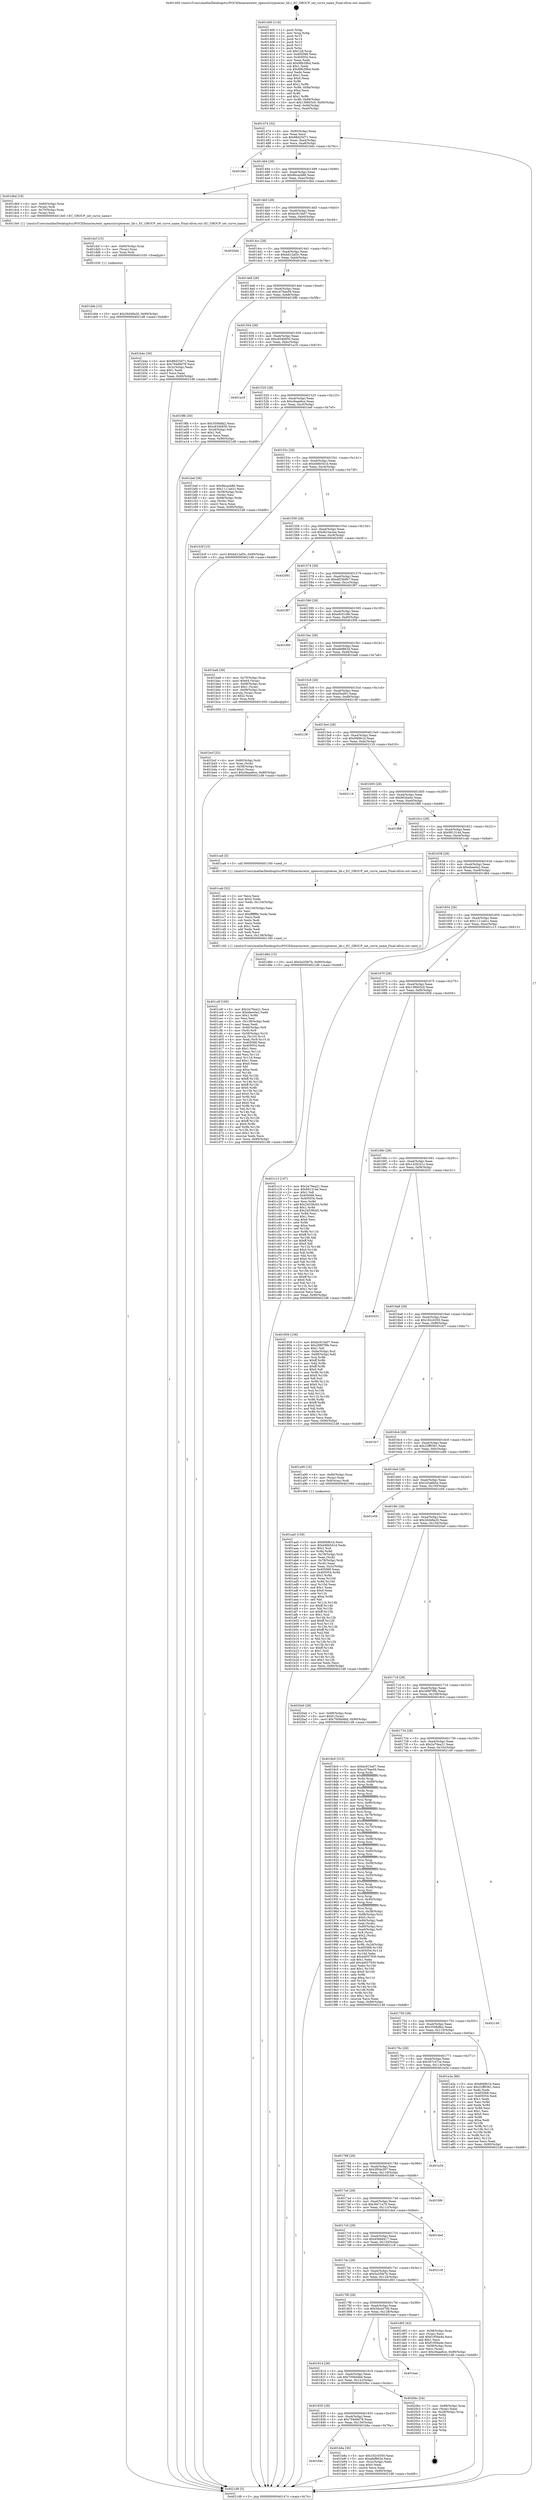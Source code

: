 digraph "0x401400" {
  label = "0x401400 (/mnt/c/Users/mathe/Desktop/tcc/POCII/binaries/extr_opensslcryptoecec_lib.c_EC_GROUP_set_curve_name_Final-ollvm.out::main(0))"
  labelloc = "t"
  node[shape=record]

  Entry [label="",width=0.3,height=0.3,shape=circle,fillcolor=black,style=filled]
  "0x401474" [label="{
     0x401474 [32]\l
     | [instrs]\l
     &nbsp;&nbsp;0x401474 \<+6\>: mov -0x90(%rbp),%eax\l
     &nbsp;&nbsp;0x40147a \<+2\>: mov %eax,%ecx\l
     &nbsp;&nbsp;0x40147c \<+6\>: sub $0x88d25d71,%ecx\l
     &nbsp;&nbsp;0x401482 \<+6\>: mov %eax,-0xa4(%rbp)\l
     &nbsp;&nbsp;0x401488 \<+6\>: mov %ecx,-0xa8(%rbp)\l
     &nbsp;&nbsp;0x40148e \<+6\>: je 0000000000401b6c \<main+0x76c\>\l
  }"]
  "0x401b6c" [label="{
     0x401b6c\l
  }", style=dashed]
  "0x401494" [label="{
     0x401494 [28]\l
     | [instrs]\l
     &nbsp;&nbsp;0x401494 \<+5\>: jmp 0000000000401499 \<main+0x99\>\l
     &nbsp;&nbsp;0x401499 \<+6\>: mov -0xa4(%rbp),%eax\l
     &nbsp;&nbsp;0x40149f \<+5\>: sub $0x9bcacb86,%eax\l
     &nbsp;&nbsp;0x4014a4 \<+6\>: mov %eax,-0xac(%rbp)\l
     &nbsp;&nbsp;0x4014aa \<+6\>: je 0000000000401dbd \<main+0x9bd\>\l
  }"]
  Exit [label="",width=0.3,height=0.3,shape=circle,fillcolor=black,style=filled,peripheries=2]
  "0x401dbd" [label="{
     0x401dbd [18]\l
     | [instrs]\l
     &nbsp;&nbsp;0x401dbd \<+4\>: mov -0x60(%rbp),%rax\l
     &nbsp;&nbsp;0x401dc1 \<+3\>: mov (%rax),%rdi\l
     &nbsp;&nbsp;0x401dc4 \<+4\>: mov -0x70(%rbp),%rax\l
     &nbsp;&nbsp;0x401dc8 \<+2\>: mov (%rax),%esi\l
     &nbsp;&nbsp;0x401dca \<+5\>: call 00000000004013e0 \<EC_GROUP_set_curve_name\>\l
     | [calls]\l
     &nbsp;&nbsp;0x4013e0 \{1\} (/mnt/c/Users/mathe/Desktop/tcc/POCII/binaries/extr_opensslcryptoecec_lib.c_EC_GROUP_set_curve_name_Final-ollvm.out::EC_GROUP_set_curve_name)\l
  }"]
  "0x4014b0" [label="{
     0x4014b0 [28]\l
     | [instrs]\l
     &nbsp;&nbsp;0x4014b0 \<+5\>: jmp 00000000004014b5 \<main+0xb5\>\l
     &nbsp;&nbsp;0x4014b5 \<+6\>: mov -0xa4(%rbp),%eax\l
     &nbsp;&nbsp;0x4014bb \<+5\>: sub $0xbc915a07,%eax\l
     &nbsp;&nbsp;0x4014c0 \<+6\>: mov %eax,-0xb0(%rbp)\l
     &nbsp;&nbsp;0x4014c6 \<+6\>: je 00000000004020d4 \<main+0xcd4\>\l
  }"]
  "0x401dde" [label="{
     0x401dde [15]\l
     | [instrs]\l
     &nbsp;&nbsp;0x401dde \<+10\>: movl $0x26d48a20,-0x90(%rbp)\l
     &nbsp;&nbsp;0x401de8 \<+5\>: jmp 00000000004021d8 \<main+0xdd8\>\l
  }"]
  "0x4020d4" [label="{
     0x4020d4\l
  }", style=dashed]
  "0x4014cc" [label="{
     0x4014cc [28]\l
     | [instrs]\l
     &nbsp;&nbsp;0x4014cc \<+5\>: jmp 00000000004014d1 \<main+0xd1\>\l
     &nbsp;&nbsp;0x4014d1 \<+6\>: mov -0xa4(%rbp),%eax\l
     &nbsp;&nbsp;0x4014d7 \<+5\>: sub $0xbd12af3c,%eax\l
     &nbsp;&nbsp;0x4014dc \<+6\>: mov %eax,-0xb4(%rbp)\l
     &nbsp;&nbsp;0x4014e2 \<+6\>: je 0000000000401b4e \<main+0x74e\>\l
  }"]
  "0x401dcf" [label="{
     0x401dcf [15]\l
     | [instrs]\l
     &nbsp;&nbsp;0x401dcf \<+4\>: mov -0x60(%rbp),%rax\l
     &nbsp;&nbsp;0x401dd3 \<+3\>: mov (%rax),%rax\l
     &nbsp;&nbsp;0x401dd6 \<+3\>: mov %rax,%rdi\l
     &nbsp;&nbsp;0x401dd9 \<+5\>: call 0000000000401030 \<free@plt\>\l
     | [calls]\l
     &nbsp;&nbsp;0x401030 \{1\} (unknown)\l
  }"]
  "0x401b4e" [label="{
     0x401b4e [30]\l
     | [instrs]\l
     &nbsp;&nbsp;0x401b4e \<+5\>: mov $0x88d25d71,%eax\l
     &nbsp;&nbsp;0x401b53 \<+5\>: mov $0x794d9d78,%ecx\l
     &nbsp;&nbsp;0x401b58 \<+3\>: mov -0x2c(%rbp),%edx\l
     &nbsp;&nbsp;0x401b5b \<+3\>: cmp $0x1,%edx\l
     &nbsp;&nbsp;0x401b5e \<+3\>: cmovl %ecx,%eax\l
     &nbsp;&nbsp;0x401b61 \<+6\>: mov %eax,-0x90(%rbp)\l
     &nbsp;&nbsp;0x401b67 \<+5\>: jmp 00000000004021d8 \<main+0xdd8\>\l
  }"]
  "0x4014e8" [label="{
     0x4014e8 [28]\l
     | [instrs]\l
     &nbsp;&nbsp;0x4014e8 \<+5\>: jmp 00000000004014ed \<main+0xed\>\l
     &nbsp;&nbsp;0x4014ed \<+6\>: mov -0xa4(%rbp),%eax\l
     &nbsp;&nbsp;0x4014f3 \<+5\>: sub $0xc479ae56,%eax\l
     &nbsp;&nbsp;0x4014f8 \<+6\>: mov %eax,-0xb8(%rbp)\l
     &nbsp;&nbsp;0x4014fe \<+6\>: je 00000000004019fb \<main+0x5fb\>\l
  }"]
  "0x401cdf" [label="{
     0x401cdf [165]\l
     | [instrs]\l
     &nbsp;&nbsp;0x401cdf \<+5\>: mov $0x2a70ea21,%ecx\l
     &nbsp;&nbsp;0x401ce4 \<+5\>: mov $0xebee0a2,%edx\l
     &nbsp;&nbsp;0x401ce9 \<+3\>: mov $0x1,%r8b\l
     &nbsp;&nbsp;0x401cec \<+2\>: xor %esi,%esi\l
     &nbsp;&nbsp;0x401cee \<+6\>: mov -0x138(%rbp),%edi\l
     &nbsp;&nbsp;0x401cf4 \<+3\>: imul %eax,%edi\l
     &nbsp;&nbsp;0x401cf7 \<+4\>: mov -0x60(%rbp),%r9\l
     &nbsp;&nbsp;0x401cfb \<+3\>: mov (%r9),%r9\l
     &nbsp;&nbsp;0x401cfe \<+4\>: mov -0x58(%rbp),%r10\l
     &nbsp;&nbsp;0x401d02 \<+3\>: movslq (%r10),%r10\l
     &nbsp;&nbsp;0x401d05 \<+4\>: mov %edi,(%r9,%r10,4)\l
     &nbsp;&nbsp;0x401d09 \<+7\>: mov 0x405068,%eax\l
     &nbsp;&nbsp;0x401d10 \<+7\>: mov 0x405054,%edi\l
     &nbsp;&nbsp;0x401d17 \<+3\>: sub $0x1,%esi\l
     &nbsp;&nbsp;0x401d1a \<+3\>: mov %eax,%r11d\l
     &nbsp;&nbsp;0x401d1d \<+3\>: add %esi,%r11d\l
     &nbsp;&nbsp;0x401d20 \<+4\>: imul %r11d,%eax\l
     &nbsp;&nbsp;0x401d24 \<+3\>: and $0x1,%eax\l
     &nbsp;&nbsp;0x401d27 \<+3\>: cmp $0x0,%eax\l
     &nbsp;&nbsp;0x401d2a \<+3\>: sete %bl\l
     &nbsp;&nbsp;0x401d2d \<+3\>: cmp $0xa,%edi\l
     &nbsp;&nbsp;0x401d30 \<+4\>: setl %r14b\l
     &nbsp;&nbsp;0x401d34 \<+3\>: mov %bl,%r15b\l
     &nbsp;&nbsp;0x401d37 \<+4\>: xor $0xff,%r15b\l
     &nbsp;&nbsp;0x401d3b \<+3\>: mov %r14b,%r12b\l
     &nbsp;&nbsp;0x401d3e \<+4\>: xor $0xff,%r12b\l
     &nbsp;&nbsp;0x401d42 \<+4\>: xor $0x0,%r8b\l
     &nbsp;&nbsp;0x401d46 \<+3\>: mov %r15b,%r13b\l
     &nbsp;&nbsp;0x401d49 \<+4\>: and $0x0,%r13b\l
     &nbsp;&nbsp;0x401d4d \<+3\>: and %r8b,%bl\l
     &nbsp;&nbsp;0x401d50 \<+3\>: mov %r12b,%al\l
     &nbsp;&nbsp;0x401d53 \<+2\>: and $0x0,%al\l
     &nbsp;&nbsp;0x401d55 \<+3\>: and %r8b,%r14b\l
     &nbsp;&nbsp;0x401d58 \<+3\>: or %bl,%r13b\l
     &nbsp;&nbsp;0x401d5b \<+3\>: or %r14b,%al\l
     &nbsp;&nbsp;0x401d5e \<+3\>: xor %al,%r13b\l
     &nbsp;&nbsp;0x401d61 \<+3\>: or %r12b,%r15b\l
     &nbsp;&nbsp;0x401d64 \<+4\>: xor $0xff,%r15b\l
     &nbsp;&nbsp;0x401d68 \<+4\>: or $0x0,%r8b\l
     &nbsp;&nbsp;0x401d6c \<+3\>: and %r8b,%r15b\l
     &nbsp;&nbsp;0x401d6f \<+3\>: or %r15b,%r13b\l
     &nbsp;&nbsp;0x401d72 \<+4\>: test $0x1,%r13b\l
     &nbsp;&nbsp;0x401d76 \<+3\>: cmovne %edx,%ecx\l
     &nbsp;&nbsp;0x401d79 \<+6\>: mov %ecx,-0x90(%rbp)\l
     &nbsp;&nbsp;0x401d7f \<+5\>: jmp 00000000004021d8 \<main+0xdd8\>\l
  }"]
  "0x4019fb" [label="{
     0x4019fb [30]\l
     | [instrs]\l
     &nbsp;&nbsp;0x4019fb \<+5\>: mov $0x3508dfa2,%eax\l
     &nbsp;&nbsp;0x401a00 \<+5\>: mov $0xc834b650,%ecx\l
     &nbsp;&nbsp;0x401a05 \<+3\>: mov -0x2d(%rbp),%dl\l
     &nbsp;&nbsp;0x401a08 \<+3\>: test $0x1,%dl\l
     &nbsp;&nbsp;0x401a0b \<+3\>: cmovne %ecx,%eax\l
     &nbsp;&nbsp;0x401a0e \<+6\>: mov %eax,-0x90(%rbp)\l
     &nbsp;&nbsp;0x401a14 \<+5\>: jmp 00000000004021d8 \<main+0xdd8\>\l
  }"]
  "0x401504" [label="{
     0x401504 [28]\l
     | [instrs]\l
     &nbsp;&nbsp;0x401504 \<+5\>: jmp 0000000000401509 \<main+0x109\>\l
     &nbsp;&nbsp;0x401509 \<+6\>: mov -0xa4(%rbp),%eax\l
     &nbsp;&nbsp;0x40150f \<+5\>: sub $0xc834b650,%eax\l
     &nbsp;&nbsp;0x401514 \<+6\>: mov %eax,-0xbc(%rbp)\l
     &nbsp;&nbsp;0x40151a \<+6\>: je 0000000000401a19 \<main+0x619\>\l
  }"]
  "0x401cab" [label="{
     0x401cab [52]\l
     | [instrs]\l
     &nbsp;&nbsp;0x401cab \<+2\>: xor %ecx,%ecx\l
     &nbsp;&nbsp;0x401cad \<+5\>: mov $0x2,%edx\l
     &nbsp;&nbsp;0x401cb2 \<+6\>: mov %edx,-0x134(%rbp)\l
     &nbsp;&nbsp;0x401cb8 \<+1\>: cltd\l
     &nbsp;&nbsp;0x401cb9 \<+6\>: mov -0x134(%rbp),%esi\l
     &nbsp;&nbsp;0x401cbf \<+2\>: idiv %esi\l
     &nbsp;&nbsp;0x401cc1 \<+6\>: imul $0xfffffffe,%edx,%edx\l
     &nbsp;&nbsp;0x401cc7 \<+2\>: mov %ecx,%edi\l
     &nbsp;&nbsp;0x401cc9 \<+2\>: sub %edx,%edi\l
     &nbsp;&nbsp;0x401ccb \<+2\>: mov %ecx,%edx\l
     &nbsp;&nbsp;0x401ccd \<+3\>: sub $0x1,%edx\l
     &nbsp;&nbsp;0x401cd0 \<+2\>: add %edx,%edi\l
     &nbsp;&nbsp;0x401cd2 \<+2\>: sub %edi,%ecx\l
     &nbsp;&nbsp;0x401cd4 \<+6\>: mov %ecx,-0x138(%rbp)\l
     &nbsp;&nbsp;0x401cda \<+5\>: call 0000000000401160 \<next_i\>\l
     | [calls]\l
     &nbsp;&nbsp;0x401160 \{1\} (/mnt/c/Users/mathe/Desktop/tcc/POCII/binaries/extr_opensslcryptoecec_lib.c_EC_GROUP_set_curve_name_Final-ollvm.out::next_i)\l
  }"]
  "0x401a19" [label="{
     0x401a19\l
  }", style=dashed]
  "0x401520" [label="{
     0x401520 [28]\l
     | [instrs]\l
     &nbsp;&nbsp;0x401520 \<+5\>: jmp 0000000000401525 \<main+0x125\>\l
     &nbsp;&nbsp;0x401525 \<+6\>: mov -0xa4(%rbp),%eax\l
     &nbsp;&nbsp;0x40152b \<+5\>: sub $0xc9aae6ce,%eax\l
     &nbsp;&nbsp;0x401530 \<+6\>: mov %eax,-0xc0(%rbp)\l
     &nbsp;&nbsp;0x401536 \<+6\>: je 0000000000401bef \<main+0x7ef\>\l
  }"]
  "0x401bcf" [label="{
     0x401bcf [32]\l
     | [instrs]\l
     &nbsp;&nbsp;0x401bcf \<+4\>: mov -0x60(%rbp),%rdi\l
     &nbsp;&nbsp;0x401bd3 \<+3\>: mov %rax,(%rdi)\l
     &nbsp;&nbsp;0x401bd6 \<+4\>: mov -0x58(%rbp),%rax\l
     &nbsp;&nbsp;0x401bda \<+6\>: movl $0x0,(%rax)\l
     &nbsp;&nbsp;0x401be0 \<+10\>: movl $0xc9aae6ce,-0x90(%rbp)\l
     &nbsp;&nbsp;0x401bea \<+5\>: jmp 00000000004021d8 \<main+0xdd8\>\l
  }"]
  "0x401bef" [label="{
     0x401bef [36]\l
     | [instrs]\l
     &nbsp;&nbsp;0x401bef \<+5\>: mov $0x9bcacb86,%eax\l
     &nbsp;&nbsp;0x401bf4 \<+5\>: mov $0x1111ad1c,%ecx\l
     &nbsp;&nbsp;0x401bf9 \<+4\>: mov -0x58(%rbp),%rdx\l
     &nbsp;&nbsp;0x401bfd \<+2\>: mov (%rdx),%esi\l
     &nbsp;&nbsp;0x401bff \<+4\>: mov -0x68(%rbp),%rdx\l
     &nbsp;&nbsp;0x401c03 \<+2\>: cmp (%rdx),%esi\l
     &nbsp;&nbsp;0x401c05 \<+3\>: cmovl %ecx,%eax\l
     &nbsp;&nbsp;0x401c08 \<+6\>: mov %eax,-0x90(%rbp)\l
     &nbsp;&nbsp;0x401c0e \<+5\>: jmp 00000000004021d8 \<main+0xdd8\>\l
  }"]
  "0x40153c" [label="{
     0x40153c [28]\l
     | [instrs]\l
     &nbsp;&nbsp;0x40153c \<+5\>: jmp 0000000000401541 \<main+0x141\>\l
     &nbsp;&nbsp;0x401541 \<+6\>: mov -0xa4(%rbp),%eax\l
     &nbsp;&nbsp;0x401547 \<+5\>: sub $0xd46b541d,%eax\l
     &nbsp;&nbsp;0x40154c \<+6\>: mov %eax,-0xc4(%rbp)\l
     &nbsp;&nbsp;0x401552 \<+6\>: je 0000000000401b3f \<main+0x73f\>\l
  }"]
  "0x40184c" [label="{
     0x40184c\l
  }", style=dashed]
  "0x401b3f" [label="{
     0x401b3f [15]\l
     | [instrs]\l
     &nbsp;&nbsp;0x401b3f \<+10\>: movl $0xbd12af3c,-0x90(%rbp)\l
     &nbsp;&nbsp;0x401b49 \<+5\>: jmp 00000000004021d8 \<main+0xdd8\>\l
  }"]
  "0x401558" [label="{
     0x401558 [28]\l
     | [instrs]\l
     &nbsp;&nbsp;0x401558 \<+5\>: jmp 000000000040155d \<main+0x15d\>\l
     &nbsp;&nbsp;0x40155d \<+6\>: mov -0xa4(%rbp),%eax\l
     &nbsp;&nbsp;0x401563 \<+5\>: sub $0xdb1ba2ee,%eax\l
     &nbsp;&nbsp;0x401568 \<+6\>: mov %eax,-0xc8(%rbp)\l
     &nbsp;&nbsp;0x40156e \<+6\>: je 0000000000402091 \<main+0xc91\>\l
  }"]
  "0x401b8a" [label="{
     0x401b8a [30]\l
     | [instrs]\l
     &nbsp;&nbsp;0x401b8a \<+5\>: mov $0x162c0350,%eax\l
     &nbsp;&nbsp;0x401b8f \<+5\>: mov $0xefef863d,%ecx\l
     &nbsp;&nbsp;0x401b94 \<+3\>: mov -0x2c(%rbp),%edx\l
     &nbsp;&nbsp;0x401b97 \<+3\>: cmp $0x0,%edx\l
     &nbsp;&nbsp;0x401b9a \<+3\>: cmove %ecx,%eax\l
     &nbsp;&nbsp;0x401b9d \<+6\>: mov %eax,-0x90(%rbp)\l
     &nbsp;&nbsp;0x401ba3 \<+5\>: jmp 00000000004021d8 \<main+0xdd8\>\l
  }"]
  "0x402091" [label="{
     0x402091\l
  }", style=dashed]
  "0x401574" [label="{
     0x401574 [28]\l
     | [instrs]\l
     &nbsp;&nbsp;0x401574 \<+5\>: jmp 0000000000401579 \<main+0x179\>\l
     &nbsp;&nbsp;0x401579 \<+6\>: mov -0xa4(%rbp),%eax\l
     &nbsp;&nbsp;0x40157f \<+5\>: sub $0xdf23b9b7,%eax\l
     &nbsp;&nbsp;0x401584 \<+6\>: mov %eax,-0xcc(%rbp)\l
     &nbsp;&nbsp;0x40158a \<+6\>: je 0000000000401f97 \<main+0xb97\>\l
  }"]
  "0x401830" [label="{
     0x401830 [28]\l
     | [instrs]\l
     &nbsp;&nbsp;0x401830 \<+5\>: jmp 0000000000401835 \<main+0x435\>\l
     &nbsp;&nbsp;0x401835 \<+6\>: mov -0xa4(%rbp),%eax\l
     &nbsp;&nbsp;0x40183b \<+5\>: sub $0x794d9d78,%eax\l
     &nbsp;&nbsp;0x401840 \<+6\>: mov %eax,-0x130(%rbp)\l
     &nbsp;&nbsp;0x401846 \<+6\>: je 0000000000401b8a \<main+0x78a\>\l
  }"]
  "0x401f97" [label="{
     0x401f97\l
  }", style=dashed]
  "0x401590" [label="{
     0x401590 [28]\l
     | [instrs]\l
     &nbsp;&nbsp;0x401590 \<+5\>: jmp 0000000000401595 \<main+0x195\>\l
     &nbsp;&nbsp;0x401595 \<+6\>: mov -0xa4(%rbp),%eax\l
     &nbsp;&nbsp;0x40159b \<+5\>: sub $0xefc01c66,%eax\l
     &nbsp;&nbsp;0x4015a0 \<+6\>: mov %eax,-0xd0(%rbp)\l
     &nbsp;&nbsp;0x4015a6 \<+6\>: je 0000000000401f09 \<main+0xb09\>\l
  }"]
  "0x4020bc" [label="{
     0x4020bc [24]\l
     | [instrs]\l
     &nbsp;&nbsp;0x4020bc \<+7\>: mov -0x88(%rbp),%rax\l
     &nbsp;&nbsp;0x4020c3 \<+2\>: mov (%rax),%eax\l
     &nbsp;&nbsp;0x4020c5 \<+4\>: lea -0x28(%rbp),%rsp\l
     &nbsp;&nbsp;0x4020c9 \<+1\>: pop %rbx\l
     &nbsp;&nbsp;0x4020ca \<+2\>: pop %r12\l
     &nbsp;&nbsp;0x4020cc \<+2\>: pop %r13\l
     &nbsp;&nbsp;0x4020ce \<+2\>: pop %r14\l
     &nbsp;&nbsp;0x4020d0 \<+2\>: pop %r15\l
     &nbsp;&nbsp;0x4020d2 \<+1\>: pop %rbp\l
     &nbsp;&nbsp;0x4020d3 \<+1\>: ret\l
  }"]
  "0x401f09" [label="{
     0x401f09\l
  }", style=dashed]
  "0x4015ac" [label="{
     0x4015ac [28]\l
     | [instrs]\l
     &nbsp;&nbsp;0x4015ac \<+5\>: jmp 00000000004015b1 \<main+0x1b1\>\l
     &nbsp;&nbsp;0x4015b1 \<+6\>: mov -0xa4(%rbp),%eax\l
     &nbsp;&nbsp;0x4015b7 \<+5\>: sub $0xefef863d,%eax\l
     &nbsp;&nbsp;0x4015bc \<+6\>: mov %eax,-0xd4(%rbp)\l
     &nbsp;&nbsp;0x4015c2 \<+6\>: je 0000000000401ba8 \<main+0x7a8\>\l
  }"]
  "0x401814" [label="{
     0x401814 [28]\l
     | [instrs]\l
     &nbsp;&nbsp;0x401814 \<+5\>: jmp 0000000000401819 \<main+0x419\>\l
     &nbsp;&nbsp;0x401819 \<+6\>: mov -0xa4(%rbp),%eax\l
     &nbsp;&nbsp;0x40181f \<+5\>: sub $0x7006d46d,%eax\l
     &nbsp;&nbsp;0x401824 \<+6\>: mov %eax,-0x12c(%rbp)\l
     &nbsp;&nbsp;0x40182a \<+6\>: je 00000000004020bc \<main+0xcbc\>\l
  }"]
  "0x401ba8" [label="{
     0x401ba8 [39]\l
     | [instrs]\l
     &nbsp;&nbsp;0x401ba8 \<+4\>: mov -0x70(%rbp),%rax\l
     &nbsp;&nbsp;0x401bac \<+6\>: movl $0x64,(%rax)\l
     &nbsp;&nbsp;0x401bb2 \<+4\>: mov -0x68(%rbp),%rax\l
     &nbsp;&nbsp;0x401bb6 \<+6\>: movl $0x1,(%rax)\l
     &nbsp;&nbsp;0x401bbc \<+4\>: mov -0x68(%rbp),%rax\l
     &nbsp;&nbsp;0x401bc0 \<+3\>: movslq (%rax),%rax\l
     &nbsp;&nbsp;0x401bc3 \<+4\>: shl $0x2,%rax\l
     &nbsp;&nbsp;0x401bc7 \<+3\>: mov %rax,%rdi\l
     &nbsp;&nbsp;0x401bca \<+5\>: call 0000000000401050 \<malloc@plt\>\l
     | [calls]\l
     &nbsp;&nbsp;0x401050 \{1\} (unknown)\l
  }"]
  "0x4015c8" [label="{
     0x4015c8 [28]\l
     | [instrs]\l
     &nbsp;&nbsp;0x4015c8 \<+5\>: jmp 00000000004015cd \<main+0x1cd\>\l
     &nbsp;&nbsp;0x4015cd \<+6\>: mov -0xa4(%rbp),%eax\l
     &nbsp;&nbsp;0x4015d3 \<+5\>: sub $0x65ed91,%eax\l
     &nbsp;&nbsp;0x4015d8 \<+6\>: mov %eax,-0xd8(%rbp)\l
     &nbsp;&nbsp;0x4015de \<+6\>: je 000000000040219f \<main+0xd9f\>\l
  }"]
  "0x401eae" [label="{
     0x401eae\l
  }", style=dashed]
  "0x40219f" [label="{
     0x40219f\l
  }", style=dashed]
  "0x4015e4" [label="{
     0x4015e4 [28]\l
     | [instrs]\l
     &nbsp;&nbsp;0x4015e4 \<+5\>: jmp 00000000004015e9 \<main+0x1e9\>\l
     &nbsp;&nbsp;0x4015e9 \<+6\>: mov -0xa4(%rbp),%eax\l
     &nbsp;&nbsp;0x4015ef \<+5\>: sub $0x6f49b1b,%eax\l
     &nbsp;&nbsp;0x4015f4 \<+6\>: mov %eax,-0xdc(%rbp)\l
     &nbsp;&nbsp;0x4015fa \<+6\>: je 0000000000402119 \<main+0xd19\>\l
  }"]
  "0x4017f8" [label="{
     0x4017f8 [28]\l
     | [instrs]\l
     &nbsp;&nbsp;0x4017f8 \<+5\>: jmp 00000000004017fd \<main+0x3fd\>\l
     &nbsp;&nbsp;0x4017fd \<+6\>: mov -0xa4(%rbp),%eax\l
     &nbsp;&nbsp;0x401803 \<+5\>: sub $0x5dce470b,%eax\l
     &nbsp;&nbsp;0x401808 \<+6\>: mov %eax,-0x128(%rbp)\l
     &nbsp;&nbsp;0x40180e \<+6\>: je 0000000000401eae \<main+0xaae\>\l
  }"]
  "0x402119" [label="{
     0x402119\l
  }", style=dashed]
  "0x401600" [label="{
     0x401600 [28]\l
     | [instrs]\l
     &nbsp;&nbsp;0x401600 \<+5\>: jmp 0000000000401605 \<main+0x205\>\l
     &nbsp;&nbsp;0x401605 \<+6\>: mov -0xa4(%rbp),%eax\l
     &nbsp;&nbsp;0x40160b \<+5\>: sub $0x962ba5e,%eax\l
     &nbsp;&nbsp;0x401610 \<+6\>: mov %eax,-0xe0(%rbp)\l
     &nbsp;&nbsp;0x401616 \<+6\>: je 0000000000401f88 \<main+0xb88\>\l
  }"]
  "0x401d93" [label="{
     0x401d93 [42]\l
     | [instrs]\l
     &nbsp;&nbsp;0x401d93 \<+4\>: mov -0x58(%rbp),%rax\l
     &nbsp;&nbsp;0x401d97 \<+2\>: mov (%rax),%ecx\l
     &nbsp;&nbsp;0x401d99 \<+6\>: add $0xf1956a4e,%ecx\l
     &nbsp;&nbsp;0x401d9f \<+3\>: add $0x1,%ecx\l
     &nbsp;&nbsp;0x401da2 \<+6\>: sub $0xf1956a4e,%ecx\l
     &nbsp;&nbsp;0x401da8 \<+4\>: mov -0x58(%rbp),%rax\l
     &nbsp;&nbsp;0x401dac \<+2\>: mov %ecx,(%rax)\l
     &nbsp;&nbsp;0x401dae \<+10\>: movl $0xc9aae6ce,-0x90(%rbp)\l
     &nbsp;&nbsp;0x401db8 \<+5\>: jmp 00000000004021d8 \<main+0xdd8\>\l
  }"]
  "0x401f88" [label="{
     0x401f88\l
  }", style=dashed]
  "0x40161c" [label="{
     0x40161c [28]\l
     | [instrs]\l
     &nbsp;&nbsp;0x40161c \<+5\>: jmp 0000000000401621 \<main+0x221\>\l
     &nbsp;&nbsp;0x401621 \<+6\>: mov -0xa4(%rbp),%eax\l
     &nbsp;&nbsp;0x401627 \<+5\>: sub $0x991314d,%eax\l
     &nbsp;&nbsp;0x40162c \<+6\>: mov %eax,-0xe4(%rbp)\l
     &nbsp;&nbsp;0x401632 \<+6\>: je 0000000000401ca6 \<main+0x8a6\>\l
  }"]
  "0x4017dc" [label="{
     0x4017dc [28]\l
     | [instrs]\l
     &nbsp;&nbsp;0x4017dc \<+5\>: jmp 00000000004017e1 \<main+0x3e1\>\l
     &nbsp;&nbsp;0x4017e1 \<+6\>: mov -0xa4(%rbp),%eax\l
     &nbsp;&nbsp;0x4017e7 \<+5\>: sub $0x5a35fe7b,%eax\l
     &nbsp;&nbsp;0x4017ec \<+6\>: mov %eax,-0x124(%rbp)\l
     &nbsp;&nbsp;0x4017f2 \<+6\>: je 0000000000401d93 \<main+0x993\>\l
  }"]
  "0x401ca6" [label="{
     0x401ca6 [5]\l
     | [instrs]\l
     &nbsp;&nbsp;0x401ca6 \<+5\>: call 0000000000401160 \<next_i\>\l
     | [calls]\l
     &nbsp;&nbsp;0x401160 \{1\} (/mnt/c/Users/mathe/Desktop/tcc/POCII/binaries/extr_opensslcryptoecec_lib.c_EC_GROUP_set_curve_name_Final-ollvm.out::next_i)\l
  }"]
  "0x401638" [label="{
     0x401638 [28]\l
     | [instrs]\l
     &nbsp;&nbsp;0x401638 \<+5\>: jmp 000000000040163d \<main+0x23d\>\l
     &nbsp;&nbsp;0x40163d \<+6\>: mov -0xa4(%rbp),%eax\l
     &nbsp;&nbsp;0x401643 \<+5\>: sub $0xebee0a2,%eax\l
     &nbsp;&nbsp;0x401648 \<+6\>: mov %eax,-0xe8(%rbp)\l
     &nbsp;&nbsp;0x40164e \<+6\>: je 0000000000401d84 \<main+0x984\>\l
  }"]
  "0x4021c9" [label="{
     0x4021c9\l
  }", style=dashed]
  "0x401d84" [label="{
     0x401d84 [15]\l
     | [instrs]\l
     &nbsp;&nbsp;0x401d84 \<+10\>: movl $0x5a35fe7b,-0x90(%rbp)\l
     &nbsp;&nbsp;0x401d8e \<+5\>: jmp 00000000004021d8 \<main+0xdd8\>\l
  }"]
  "0x401654" [label="{
     0x401654 [28]\l
     | [instrs]\l
     &nbsp;&nbsp;0x401654 \<+5\>: jmp 0000000000401659 \<main+0x259\>\l
     &nbsp;&nbsp;0x401659 \<+6\>: mov -0xa4(%rbp),%eax\l
     &nbsp;&nbsp;0x40165f \<+5\>: sub $0x1111ad1c,%eax\l
     &nbsp;&nbsp;0x401664 \<+6\>: mov %eax,-0xec(%rbp)\l
     &nbsp;&nbsp;0x40166a \<+6\>: je 0000000000401c13 \<main+0x813\>\l
  }"]
  "0x4017c0" [label="{
     0x4017c0 [28]\l
     | [instrs]\l
     &nbsp;&nbsp;0x4017c0 \<+5\>: jmp 00000000004017c5 \<main+0x3c5\>\l
     &nbsp;&nbsp;0x4017c5 \<+6\>: mov -0xa4(%rbp),%eax\l
     &nbsp;&nbsp;0x4017cb \<+5\>: sub $0x4568d417,%eax\l
     &nbsp;&nbsp;0x4017d0 \<+6\>: mov %eax,-0x120(%rbp)\l
     &nbsp;&nbsp;0x4017d6 \<+6\>: je 00000000004021c9 \<main+0xdc9\>\l
  }"]
  "0x401c13" [label="{
     0x401c13 [147]\l
     | [instrs]\l
     &nbsp;&nbsp;0x401c13 \<+5\>: mov $0x2a70ea21,%eax\l
     &nbsp;&nbsp;0x401c18 \<+5\>: mov $0x991314d,%ecx\l
     &nbsp;&nbsp;0x401c1d \<+2\>: mov $0x1,%dl\l
     &nbsp;&nbsp;0x401c1f \<+7\>: mov 0x405068,%esi\l
     &nbsp;&nbsp;0x401c26 \<+7\>: mov 0x405054,%edi\l
     &nbsp;&nbsp;0x401c2d \<+3\>: mov %esi,%r8d\l
     &nbsp;&nbsp;0x401c30 \<+7\>: add $0x24538cb5,%r8d\l
     &nbsp;&nbsp;0x401c37 \<+4\>: sub $0x1,%r8d\l
     &nbsp;&nbsp;0x401c3b \<+7\>: sub $0x24538cb5,%r8d\l
     &nbsp;&nbsp;0x401c42 \<+4\>: imul %r8d,%esi\l
     &nbsp;&nbsp;0x401c46 \<+3\>: and $0x1,%esi\l
     &nbsp;&nbsp;0x401c49 \<+3\>: cmp $0x0,%esi\l
     &nbsp;&nbsp;0x401c4c \<+4\>: sete %r9b\l
     &nbsp;&nbsp;0x401c50 \<+3\>: cmp $0xa,%edi\l
     &nbsp;&nbsp;0x401c53 \<+4\>: setl %r10b\l
     &nbsp;&nbsp;0x401c57 \<+3\>: mov %r9b,%r11b\l
     &nbsp;&nbsp;0x401c5a \<+4\>: xor $0xff,%r11b\l
     &nbsp;&nbsp;0x401c5e \<+3\>: mov %r10b,%bl\l
     &nbsp;&nbsp;0x401c61 \<+3\>: xor $0xff,%bl\l
     &nbsp;&nbsp;0x401c64 \<+3\>: xor $0x0,%dl\l
     &nbsp;&nbsp;0x401c67 \<+3\>: mov %r11b,%r14b\l
     &nbsp;&nbsp;0x401c6a \<+4\>: and $0x0,%r14b\l
     &nbsp;&nbsp;0x401c6e \<+3\>: and %dl,%r9b\l
     &nbsp;&nbsp;0x401c71 \<+3\>: mov %bl,%r15b\l
     &nbsp;&nbsp;0x401c74 \<+4\>: and $0x0,%r15b\l
     &nbsp;&nbsp;0x401c78 \<+3\>: and %dl,%r10b\l
     &nbsp;&nbsp;0x401c7b \<+3\>: or %r9b,%r14b\l
     &nbsp;&nbsp;0x401c7e \<+3\>: or %r10b,%r15b\l
     &nbsp;&nbsp;0x401c81 \<+3\>: xor %r15b,%r14b\l
     &nbsp;&nbsp;0x401c84 \<+3\>: or %bl,%r11b\l
     &nbsp;&nbsp;0x401c87 \<+4\>: xor $0xff,%r11b\l
     &nbsp;&nbsp;0x401c8b \<+3\>: or $0x0,%dl\l
     &nbsp;&nbsp;0x401c8e \<+3\>: and %dl,%r11b\l
     &nbsp;&nbsp;0x401c91 \<+3\>: or %r11b,%r14b\l
     &nbsp;&nbsp;0x401c94 \<+4\>: test $0x1,%r14b\l
     &nbsp;&nbsp;0x401c98 \<+3\>: cmovne %ecx,%eax\l
     &nbsp;&nbsp;0x401c9b \<+6\>: mov %eax,-0x90(%rbp)\l
     &nbsp;&nbsp;0x401ca1 \<+5\>: jmp 00000000004021d8 \<main+0xdd8\>\l
  }"]
  "0x401670" [label="{
     0x401670 [28]\l
     | [instrs]\l
     &nbsp;&nbsp;0x401670 \<+5\>: jmp 0000000000401675 \<main+0x275\>\l
     &nbsp;&nbsp;0x401675 \<+6\>: mov -0xa4(%rbp),%eax\l
     &nbsp;&nbsp;0x40167b \<+5\>: sub $0x138603c0,%eax\l
     &nbsp;&nbsp;0x401680 \<+6\>: mov %eax,-0xf0(%rbp)\l
     &nbsp;&nbsp;0x401686 \<+6\>: je 0000000000401856 \<main+0x456\>\l
  }"]
  "0x401ded" [label="{
     0x401ded\l
  }", style=dashed]
  "0x401856" [label="{
     0x401856 [106]\l
     | [instrs]\l
     &nbsp;&nbsp;0x401856 \<+5\>: mov $0xbc915a07,%eax\l
     &nbsp;&nbsp;0x40185b \<+5\>: mov $0x288f7f9b,%ecx\l
     &nbsp;&nbsp;0x401860 \<+2\>: mov $0x1,%dl\l
     &nbsp;&nbsp;0x401862 \<+7\>: mov -0x8a(%rbp),%sil\l
     &nbsp;&nbsp;0x401869 \<+7\>: mov -0x89(%rbp),%dil\l
     &nbsp;&nbsp;0x401870 \<+3\>: mov %sil,%r8b\l
     &nbsp;&nbsp;0x401873 \<+4\>: xor $0xff,%r8b\l
     &nbsp;&nbsp;0x401877 \<+3\>: mov %dil,%r9b\l
     &nbsp;&nbsp;0x40187a \<+4\>: xor $0xff,%r9b\l
     &nbsp;&nbsp;0x40187e \<+3\>: xor $0x0,%dl\l
     &nbsp;&nbsp;0x401881 \<+3\>: mov %r8b,%r10b\l
     &nbsp;&nbsp;0x401884 \<+4\>: and $0x0,%r10b\l
     &nbsp;&nbsp;0x401888 \<+3\>: and %dl,%sil\l
     &nbsp;&nbsp;0x40188b \<+3\>: mov %r9b,%r11b\l
     &nbsp;&nbsp;0x40188e \<+4\>: and $0x0,%r11b\l
     &nbsp;&nbsp;0x401892 \<+3\>: and %dl,%dil\l
     &nbsp;&nbsp;0x401895 \<+3\>: or %sil,%r10b\l
     &nbsp;&nbsp;0x401898 \<+3\>: or %dil,%r11b\l
     &nbsp;&nbsp;0x40189b \<+3\>: xor %r11b,%r10b\l
     &nbsp;&nbsp;0x40189e \<+3\>: or %r9b,%r8b\l
     &nbsp;&nbsp;0x4018a1 \<+4\>: xor $0xff,%r8b\l
     &nbsp;&nbsp;0x4018a5 \<+3\>: or $0x0,%dl\l
     &nbsp;&nbsp;0x4018a8 \<+3\>: and %dl,%r8b\l
     &nbsp;&nbsp;0x4018ab \<+3\>: or %r8b,%r10b\l
     &nbsp;&nbsp;0x4018ae \<+4\>: test $0x1,%r10b\l
     &nbsp;&nbsp;0x4018b2 \<+3\>: cmovne %ecx,%eax\l
     &nbsp;&nbsp;0x4018b5 \<+6\>: mov %eax,-0x90(%rbp)\l
     &nbsp;&nbsp;0x4018bb \<+5\>: jmp 00000000004021d8 \<main+0xdd8\>\l
  }"]
  "0x40168c" [label="{
     0x40168c [28]\l
     | [instrs]\l
     &nbsp;&nbsp;0x40168c \<+5\>: jmp 0000000000401691 \<main+0x291\>\l
     &nbsp;&nbsp;0x401691 \<+6\>: mov -0xa4(%rbp),%eax\l
     &nbsp;&nbsp;0x401697 \<+5\>: sub $0x1428241c,%eax\l
     &nbsp;&nbsp;0x40169c \<+6\>: mov %eax,-0xf4(%rbp)\l
     &nbsp;&nbsp;0x4016a2 \<+6\>: je 0000000000402031 \<main+0xc31\>\l
  }"]
  "0x4021d8" [label="{
     0x4021d8 [5]\l
     | [instrs]\l
     &nbsp;&nbsp;0x4021d8 \<+5\>: jmp 0000000000401474 \<main+0x74\>\l
  }"]
  "0x401400" [label="{
     0x401400 [116]\l
     | [instrs]\l
     &nbsp;&nbsp;0x401400 \<+1\>: push %rbp\l
     &nbsp;&nbsp;0x401401 \<+3\>: mov %rsp,%rbp\l
     &nbsp;&nbsp;0x401404 \<+2\>: push %r15\l
     &nbsp;&nbsp;0x401406 \<+2\>: push %r14\l
     &nbsp;&nbsp;0x401408 \<+2\>: push %r13\l
     &nbsp;&nbsp;0x40140a \<+2\>: push %r12\l
     &nbsp;&nbsp;0x40140c \<+1\>: push %rbx\l
     &nbsp;&nbsp;0x40140d \<+7\>: sub $0x128,%rsp\l
     &nbsp;&nbsp;0x401414 \<+7\>: mov 0x405068,%eax\l
     &nbsp;&nbsp;0x40141b \<+7\>: mov 0x405054,%ecx\l
     &nbsp;&nbsp;0x401422 \<+2\>: mov %eax,%edx\l
     &nbsp;&nbsp;0x401424 \<+6\>: add $0x98b39bd,%edx\l
     &nbsp;&nbsp;0x40142a \<+3\>: sub $0x1,%edx\l
     &nbsp;&nbsp;0x40142d \<+6\>: sub $0x98b39bd,%edx\l
     &nbsp;&nbsp;0x401433 \<+3\>: imul %edx,%eax\l
     &nbsp;&nbsp;0x401436 \<+3\>: and $0x1,%eax\l
     &nbsp;&nbsp;0x401439 \<+3\>: cmp $0x0,%eax\l
     &nbsp;&nbsp;0x40143c \<+4\>: sete %r8b\l
     &nbsp;&nbsp;0x401440 \<+4\>: and $0x1,%r8b\l
     &nbsp;&nbsp;0x401444 \<+7\>: mov %r8b,-0x8a(%rbp)\l
     &nbsp;&nbsp;0x40144b \<+3\>: cmp $0xa,%ecx\l
     &nbsp;&nbsp;0x40144e \<+4\>: setl %r8b\l
     &nbsp;&nbsp;0x401452 \<+4\>: and $0x1,%r8b\l
     &nbsp;&nbsp;0x401456 \<+7\>: mov %r8b,-0x89(%rbp)\l
     &nbsp;&nbsp;0x40145d \<+10\>: movl $0x138603c0,-0x90(%rbp)\l
     &nbsp;&nbsp;0x401467 \<+6\>: mov %edi,-0x94(%rbp)\l
     &nbsp;&nbsp;0x40146d \<+7\>: mov %rsi,-0xa0(%rbp)\l
  }"]
  "0x4017a4" [label="{
     0x4017a4 [28]\l
     | [instrs]\l
     &nbsp;&nbsp;0x4017a4 \<+5\>: jmp 00000000004017a9 \<main+0x3a9\>\l
     &nbsp;&nbsp;0x4017a9 \<+6\>: mov -0xa4(%rbp),%eax\l
     &nbsp;&nbsp;0x4017af \<+5\>: sub $0x3fa71a70,%eax\l
     &nbsp;&nbsp;0x4017b4 \<+6\>: mov %eax,-0x11c(%rbp)\l
     &nbsp;&nbsp;0x4017ba \<+6\>: je 0000000000401ded \<main+0x9ed\>\l
  }"]
  "0x402031" [label="{
     0x402031\l
  }", style=dashed]
  "0x4016a8" [label="{
     0x4016a8 [28]\l
     | [instrs]\l
     &nbsp;&nbsp;0x4016a8 \<+5\>: jmp 00000000004016ad \<main+0x2ad\>\l
     &nbsp;&nbsp;0x4016ad \<+6\>: mov -0xa4(%rbp),%eax\l
     &nbsp;&nbsp;0x4016b3 \<+5\>: sub $0x162c0350,%eax\l
     &nbsp;&nbsp;0x4016b8 \<+6\>: mov %eax,-0xf8(%rbp)\l
     &nbsp;&nbsp;0x4016be \<+6\>: je 0000000000401fc7 \<main+0xbc7\>\l
  }"]
  "0x401fd6" [label="{
     0x401fd6\l
  }", style=dashed]
  "0x401fc7" [label="{
     0x401fc7\l
  }", style=dashed]
  "0x4016c4" [label="{
     0x4016c4 [28]\l
     | [instrs]\l
     &nbsp;&nbsp;0x4016c4 \<+5\>: jmp 00000000004016c9 \<main+0x2c9\>\l
     &nbsp;&nbsp;0x4016c9 \<+6\>: mov -0xa4(%rbp),%eax\l
     &nbsp;&nbsp;0x4016cf \<+5\>: sub $0x22ff0361,%eax\l
     &nbsp;&nbsp;0x4016d4 \<+6\>: mov %eax,-0xfc(%rbp)\l
     &nbsp;&nbsp;0x4016da \<+6\>: je 0000000000401a90 \<main+0x690\>\l
  }"]
  "0x401788" [label="{
     0x401788 [28]\l
     | [instrs]\l
     &nbsp;&nbsp;0x401788 \<+5\>: jmp 000000000040178d \<main+0x38d\>\l
     &nbsp;&nbsp;0x40178d \<+6\>: mov -0xa4(%rbp),%eax\l
     &nbsp;&nbsp;0x401793 \<+5\>: sub $0x3f5da397,%eax\l
     &nbsp;&nbsp;0x401798 \<+6\>: mov %eax,-0x118(%rbp)\l
     &nbsp;&nbsp;0x40179e \<+6\>: je 0000000000401fd6 \<main+0xbd6\>\l
  }"]
  "0x401a90" [label="{
     0x401a90 [16]\l
     | [instrs]\l
     &nbsp;&nbsp;0x401a90 \<+4\>: mov -0x80(%rbp),%rax\l
     &nbsp;&nbsp;0x401a94 \<+3\>: mov (%rax),%rax\l
     &nbsp;&nbsp;0x401a97 \<+4\>: mov 0x8(%rax),%rdi\l
     &nbsp;&nbsp;0x401a9b \<+5\>: call 0000000000401060 \<atoi@plt\>\l
     | [calls]\l
     &nbsp;&nbsp;0x401060 \{1\} (unknown)\l
  }"]
  "0x4016e0" [label="{
     0x4016e0 [28]\l
     | [instrs]\l
     &nbsp;&nbsp;0x4016e0 \<+5\>: jmp 00000000004016e5 \<main+0x2e5\>\l
     &nbsp;&nbsp;0x4016e5 \<+6\>: mov -0xa4(%rbp),%eax\l
     &nbsp;&nbsp;0x4016eb \<+5\>: sub $0x243a6b0a,%eax\l
     &nbsp;&nbsp;0x4016f0 \<+6\>: mov %eax,-0x100(%rbp)\l
     &nbsp;&nbsp;0x4016f6 \<+6\>: je 0000000000401e58 \<main+0xa58\>\l
  }"]
  "0x401e34" [label="{
     0x401e34\l
  }", style=dashed]
  "0x401e58" [label="{
     0x401e58\l
  }", style=dashed]
  "0x4016fc" [label="{
     0x4016fc [28]\l
     | [instrs]\l
     &nbsp;&nbsp;0x4016fc \<+5\>: jmp 0000000000401701 \<main+0x301\>\l
     &nbsp;&nbsp;0x401701 \<+6\>: mov -0xa4(%rbp),%eax\l
     &nbsp;&nbsp;0x401707 \<+5\>: sub $0x26d48a20,%eax\l
     &nbsp;&nbsp;0x40170c \<+6\>: mov %eax,-0x104(%rbp)\l
     &nbsp;&nbsp;0x401712 \<+6\>: je 00000000004020a0 \<main+0xca0\>\l
  }"]
  "0x401aa0" [label="{
     0x401aa0 [159]\l
     | [instrs]\l
     &nbsp;&nbsp;0x401aa0 \<+5\>: mov $0x6f49b1b,%ecx\l
     &nbsp;&nbsp;0x401aa5 \<+5\>: mov $0xd46b541d,%edx\l
     &nbsp;&nbsp;0x401aaa \<+3\>: mov $0x1,%sil\l
     &nbsp;&nbsp;0x401aad \<+3\>: xor %r8d,%r8d\l
     &nbsp;&nbsp;0x401ab0 \<+4\>: mov -0x78(%rbp),%rdi\l
     &nbsp;&nbsp;0x401ab4 \<+2\>: mov %eax,(%rdi)\l
     &nbsp;&nbsp;0x401ab6 \<+4\>: mov -0x78(%rbp),%rdi\l
     &nbsp;&nbsp;0x401aba \<+2\>: mov (%rdi),%eax\l
     &nbsp;&nbsp;0x401abc \<+3\>: mov %eax,-0x2c(%rbp)\l
     &nbsp;&nbsp;0x401abf \<+7\>: mov 0x405068,%eax\l
     &nbsp;&nbsp;0x401ac6 \<+8\>: mov 0x405054,%r9d\l
     &nbsp;&nbsp;0x401ace \<+4\>: sub $0x1,%r8d\l
     &nbsp;&nbsp;0x401ad2 \<+3\>: mov %eax,%r10d\l
     &nbsp;&nbsp;0x401ad5 \<+3\>: add %r8d,%r10d\l
     &nbsp;&nbsp;0x401ad8 \<+4\>: imul %r10d,%eax\l
     &nbsp;&nbsp;0x401adc \<+3\>: and $0x1,%eax\l
     &nbsp;&nbsp;0x401adf \<+3\>: cmp $0x0,%eax\l
     &nbsp;&nbsp;0x401ae2 \<+4\>: sete %r11b\l
     &nbsp;&nbsp;0x401ae6 \<+4\>: cmp $0xa,%r9d\l
     &nbsp;&nbsp;0x401aea \<+3\>: setl %bl\l
     &nbsp;&nbsp;0x401aed \<+3\>: mov %r11b,%r14b\l
     &nbsp;&nbsp;0x401af0 \<+4\>: xor $0xff,%r14b\l
     &nbsp;&nbsp;0x401af4 \<+3\>: mov %bl,%r15b\l
     &nbsp;&nbsp;0x401af7 \<+4\>: xor $0xff,%r15b\l
     &nbsp;&nbsp;0x401afb \<+4\>: xor $0x1,%sil\l
     &nbsp;&nbsp;0x401aff \<+3\>: mov %r14b,%r12b\l
     &nbsp;&nbsp;0x401b02 \<+4\>: and $0xff,%r12b\l
     &nbsp;&nbsp;0x401b06 \<+3\>: and %sil,%r11b\l
     &nbsp;&nbsp;0x401b09 \<+3\>: mov %r15b,%r13b\l
     &nbsp;&nbsp;0x401b0c \<+4\>: and $0xff,%r13b\l
     &nbsp;&nbsp;0x401b10 \<+3\>: and %sil,%bl\l
     &nbsp;&nbsp;0x401b13 \<+3\>: or %r11b,%r12b\l
     &nbsp;&nbsp;0x401b16 \<+3\>: or %bl,%r13b\l
     &nbsp;&nbsp;0x401b19 \<+3\>: xor %r13b,%r12b\l
     &nbsp;&nbsp;0x401b1c \<+3\>: or %r15b,%r14b\l
     &nbsp;&nbsp;0x401b1f \<+4\>: xor $0xff,%r14b\l
     &nbsp;&nbsp;0x401b23 \<+4\>: or $0x1,%sil\l
     &nbsp;&nbsp;0x401b27 \<+3\>: and %sil,%r14b\l
     &nbsp;&nbsp;0x401b2a \<+3\>: or %r14b,%r12b\l
     &nbsp;&nbsp;0x401b2d \<+4\>: test $0x1,%r12b\l
     &nbsp;&nbsp;0x401b31 \<+3\>: cmovne %edx,%ecx\l
     &nbsp;&nbsp;0x401b34 \<+6\>: mov %ecx,-0x90(%rbp)\l
     &nbsp;&nbsp;0x401b3a \<+5\>: jmp 00000000004021d8 \<main+0xdd8\>\l
  }"]
  "0x4020a0" [label="{
     0x4020a0 [28]\l
     | [instrs]\l
     &nbsp;&nbsp;0x4020a0 \<+7\>: mov -0x88(%rbp),%rax\l
     &nbsp;&nbsp;0x4020a7 \<+6\>: movl $0x0,(%rax)\l
     &nbsp;&nbsp;0x4020ad \<+10\>: movl $0x7006d46d,-0x90(%rbp)\l
     &nbsp;&nbsp;0x4020b7 \<+5\>: jmp 00000000004021d8 \<main+0xdd8\>\l
  }"]
  "0x401718" [label="{
     0x401718 [28]\l
     | [instrs]\l
     &nbsp;&nbsp;0x401718 \<+5\>: jmp 000000000040171d \<main+0x31d\>\l
     &nbsp;&nbsp;0x40171d \<+6\>: mov -0xa4(%rbp),%eax\l
     &nbsp;&nbsp;0x401723 \<+5\>: sub $0x288f7f9b,%eax\l
     &nbsp;&nbsp;0x401728 \<+6\>: mov %eax,-0x108(%rbp)\l
     &nbsp;&nbsp;0x40172e \<+6\>: je 00000000004018c0 \<main+0x4c0\>\l
  }"]
  "0x40176c" [label="{
     0x40176c [28]\l
     | [instrs]\l
     &nbsp;&nbsp;0x40176c \<+5\>: jmp 0000000000401771 \<main+0x371\>\l
     &nbsp;&nbsp;0x401771 \<+6\>: mov -0xa4(%rbp),%eax\l
     &nbsp;&nbsp;0x401777 \<+5\>: sub $0x367c47ce,%eax\l
     &nbsp;&nbsp;0x40177c \<+6\>: mov %eax,-0x114(%rbp)\l
     &nbsp;&nbsp;0x401782 \<+6\>: je 0000000000401e34 \<main+0xa34\>\l
  }"]
  "0x4018c0" [label="{
     0x4018c0 [315]\l
     | [instrs]\l
     &nbsp;&nbsp;0x4018c0 \<+5\>: mov $0xbc915a07,%eax\l
     &nbsp;&nbsp;0x4018c5 \<+5\>: mov $0xc479ae56,%ecx\l
     &nbsp;&nbsp;0x4018ca \<+3\>: mov %rsp,%rdx\l
     &nbsp;&nbsp;0x4018cd \<+4\>: add $0xfffffffffffffff0,%rdx\l
     &nbsp;&nbsp;0x4018d1 \<+3\>: mov %rdx,%rsp\l
     &nbsp;&nbsp;0x4018d4 \<+7\>: mov %rdx,-0x88(%rbp)\l
     &nbsp;&nbsp;0x4018db \<+3\>: mov %rsp,%rdx\l
     &nbsp;&nbsp;0x4018de \<+4\>: add $0xfffffffffffffff0,%rdx\l
     &nbsp;&nbsp;0x4018e2 \<+3\>: mov %rdx,%rsp\l
     &nbsp;&nbsp;0x4018e5 \<+3\>: mov %rsp,%rsi\l
     &nbsp;&nbsp;0x4018e8 \<+4\>: add $0xfffffffffffffff0,%rsi\l
     &nbsp;&nbsp;0x4018ec \<+3\>: mov %rsi,%rsp\l
     &nbsp;&nbsp;0x4018ef \<+4\>: mov %rsi,-0x80(%rbp)\l
     &nbsp;&nbsp;0x4018f3 \<+3\>: mov %rsp,%rsi\l
     &nbsp;&nbsp;0x4018f6 \<+4\>: add $0xfffffffffffffff0,%rsi\l
     &nbsp;&nbsp;0x4018fa \<+3\>: mov %rsi,%rsp\l
     &nbsp;&nbsp;0x4018fd \<+4\>: mov %rsi,-0x78(%rbp)\l
     &nbsp;&nbsp;0x401901 \<+3\>: mov %rsp,%rsi\l
     &nbsp;&nbsp;0x401904 \<+4\>: add $0xfffffffffffffff0,%rsi\l
     &nbsp;&nbsp;0x401908 \<+3\>: mov %rsi,%rsp\l
     &nbsp;&nbsp;0x40190b \<+4\>: mov %rsi,-0x70(%rbp)\l
     &nbsp;&nbsp;0x40190f \<+3\>: mov %rsp,%rsi\l
     &nbsp;&nbsp;0x401912 \<+4\>: add $0xfffffffffffffff0,%rsi\l
     &nbsp;&nbsp;0x401916 \<+3\>: mov %rsi,%rsp\l
     &nbsp;&nbsp;0x401919 \<+4\>: mov %rsi,-0x68(%rbp)\l
     &nbsp;&nbsp;0x40191d \<+3\>: mov %rsp,%rsi\l
     &nbsp;&nbsp;0x401920 \<+4\>: add $0xfffffffffffffff0,%rsi\l
     &nbsp;&nbsp;0x401924 \<+3\>: mov %rsi,%rsp\l
     &nbsp;&nbsp;0x401927 \<+4\>: mov %rsi,-0x60(%rbp)\l
     &nbsp;&nbsp;0x40192b \<+3\>: mov %rsp,%rsi\l
     &nbsp;&nbsp;0x40192e \<+4\>: add $0xfffffffffffffff0,%rsi\l
     &nbsp;&nbsp;0x401932 \<+3\>: mov %rsi,%rsp\l
     &nbsp;&nbsp;0x401935 \<+4\>: mov %rsi,-0x58(%rbp)\l
     &nbsp;&nbsp;0x401939 \<+3\>: mov %rsp,%rsi\l
     &nbsp;&nbsp;0x40193c \<+4\>: add $0xfffffffffffffff0,%rsi\l
     &nbsp;&nbsp;0x401940 \<+3\>: mov %rsi,%rsp\l
     &nbsp;&nbsp;0x401943 \<+4\>: mov %rsi,-0x50(%rbp)\l
     &nbsp;&nbsp;0x401947 \<+3\>: mov %rsp,%rsi\l
     &nbsp;&nbsp;0x40194a \<+4\>: add $0xfffffffffffffff0,%rsi\l
     &nbsp;&nbsp;0x40194e \<+3\>: mov %rsi,%rsp\l
     &nbsp;&nbsp;0x401951 \<+4\>: mov %rsi,-0x48(%rbp)\l
     &nbsp;&nbsp;0x401955 \<+3\>: mov %rsp,%rsi\l
     &nbsp;&nbsp;0x401958 \<+4\>: add $0xfffffffffffffff0,%rsi\l
     &nbsp;&nbsp;0x40195c \<+3\>: mov %rsi,%rsp\l
     &nbsp;&nbsp;0x40195f \<+4\>: mov %rsi,-0x40(%rbp)\l
     &nbsp;&nbsp;0x401963 \<+3\>: mov %rsp,%rsi\l
     &nbsp;&nbsp;0x401966 \<+4\>: add $0xfffffffffffffff0,%rsi\l
     &nbsp;&nbsp;0x40196a \<+3\>: mov %rsi,%rsp\l
     &nbsp;&nbsp;0x40196d \<+4\>: mov %rsi,-0x38(%rbp)\l
     &nbsp;&nbsp;0x401971 \<+7\>: mov -0x88(%rbp),%rsi\l
     &nbsp;&nbsp;0x401978 \<+6\>: movl $0x0,(%rsi)\l
     &nbsp;&nbsp;0x40197e \<+6\>: mov -0x94(%rbp),%edi\l
     &nbsp;&nbsp;0x401984 \<+2\>: mov %edi,(%rdx)\l
     &nbsp;&nbsp;0x401986 \<+4\>: mov -0x80(%rbp),%rsi\l
     &nbsp;&nbsp;0x40198a \<+7\>: mov -0xa0(%rbp),%r8\l
     &nbsp;&nbsp;0x401991 \<+3\>: mov %r8,(%rsi)\l
     &nbsp;&nbsp;0x401994 \<+3\>: cmpl $0x2,(%rdx)\l
     &nbsp;&nbsp;0x401997 \<+4\>: setne %r9b\l
     &nbsp;&nbsp;0x40199b \<+4\>: and $0x1,%r9b\l
     &nbsp;&nbsp;0x40199f \<+4\>: mov %r9b,-0x2d(%rbp)\l
     &nbsp;&nbsp;0x4019a3 \<+8\>: mov 0x405068,%r10d\l
     &nbsp;&nbsp;0x4019ab \<+8\>: mov 0x405054,%r11d\l
     &nbsp;&nbsp;0x4019b3 \<+3\>: mov %r10d,%ebx\l
     &nbsp;&nbsp;0x4019b6 \<+6\>: sub $0x4d057930,%ebx\l
     &nbsp;&nbsp;0x4019bc \<+3\>: sub $0x1,%ebx\l
     &nbsp;&nbsp;0x4019bf \<+6\>: add $0x4d057930,%ebx\l
     &nbsp;&nbsp;0x4019c5 \<+4\>: imul %ebx,%r10d\l
     &nbsp;&nbsp;0x4019c9 \<+4\>: and $0x1,%r10d\l
     &nbsp;&nbsp;0x4019cd \<+4\>: cmp $0x0,%r10d\l
     &nbsp;&nbsp;0x4019d1 \<+4\>: sete %r9b\l
     &nbsp;&nbsp;0x4019d5 \<+4\>: cmp $0xa,%r11d\l
     &nbsp;&nbsp;0x4019d9 \<+4\>: setl %r14b\l
     &nbsp;&nbsp;0x4019dd \<+3\>: mov %r9b,%r15b\l
     &nbsp;&nbsp;0x4019e0 \<+3\>: and %r14b,%r15b\l
     &nbsp;&nbsp;0x4019e3 \<+3\>: xor %r14b,%r9b\l
     &nbsp;&nbsp;0x4019e6 \<+3\>: or %r9b,%r15b\l
     &nbsp;&nbsp;0x4019e9 \<+4\>: test $0x1,%r15b\l
     &nbsp;&nbsp;0x4019ed \<+3\>: cmovne %ecx,%eax\l
     &nbsp;&nbsp;0x4019f0 \<+6\>: mov %eax,-0x90(%rbp)\l
     &nbsp;&nbsp;0x4019f6 \<+5\>: jmp 00000000004021d8 \<main+0xdd8\>\l
  }"]
  "0x401734" [label="{
     0x401734 [28]\l
     | [instrs]\l
     &nbsp;&nbsp;0x401734 \<+5\>: jmp 0000000000401739 \<main+0x339\>\l
     &nbsp;&nbsp;0x401739 \<+6\>: mov -0xa4(%rbp),%eax\l
     &nbsp;&nbsp;0x40173f \<+5\>: sub $0x2a70ea21,%eax\l
     &nbsp;&nbsp;0x401744 \<+6\>: mov %eax,-0x10c(%rbp)\l
     &nbsp;&nbsp;0x40174a \<+6\>: je 0000000000402149 \<main+0xd49\>\l
  }"]
  "0x401a3a" [label="{
     0x401a3a [86]\l
     | [instrs]\l
     &nbsp;&nbsp;0x401a3a \<+5\>: mov $0x6f49b1b,%eax\l
     &nbsp;&nbsp;0x401a3f \<+5\>: mov $0x22ff0361,%ecx\l
     &nbsp;&nbsp;0x401a44 \<+2\>: xor %edx,%edx\l
     &nbsp;&nbsp;0x401a46 \<+7\>: mov 0x405068,%esi\l
     &nbsp;&nbsp;0x401a4d \<+7\>: mov 0x405054,%edi\l
     &nbsp;&nbsp;0x401a54 \<+3\>: sub $0x1,%edx\l
     &nbsp;&nbsp;0x401a57 \<+3\>: mov %esi,%r8d\l
     &nbsp;&nbsp;0x401a5a \<+3\>: add %edx,%r8d\l
     &nbsp;&nbsp;0x401a5d \<+4\>: imul %r8d,%esi\l
     &nbsp;&nbsp;0x401a61 \<+3\>: and $0x1,%esi\l
     &nbsp;&nbsp;0x401a64 \<+3\>: cmp $0x0,%esi\l
     &nbsp;&nbsp;0x401a67 \<+4\>: sete %r9b\l
     &nbsp;&nbsp;0x401a6b \<+3\>: cmp $0xa,%edi\l
     &nbsp;&nbsp;0x401a6e \<+4\>: setl %r10b\l
     &nbsp;&nbsp;0x401a72 \<+3\>: mov %r9b,%r11b\l
     &nbsp;&nbsp;0x401a75 \<+3\>: and %r10b,%r11b\l
     &nbsp;&nbsp;0x401a78 \<+3\>: xor %r10b,%r9b\l
     &nbsp;&nbsp;0x401a7b \<+3\>: or %r9b,%r11b\l
     &nbsp;&nbsp;0x401a7e \<+4\>: test $0x1,%r11b\l
     &nbsp;&nbsp;0x401a82 \<+3\>: cmovne %ecx,%eax\l
     &nbsp;&nbsp;0x401a85 \<+6\>: mov %eax,-0x90(%rbp)\l
     &nbsp;&nbsp;0x401a8b \<+5\>: jmp 00000000004021d8 \<main+0xdd8\>\l
  }"]
  "0x401750" [label="{
     0x401750 [28]\l
     | [instrs]\l
     &nbsp;&nbsp;0x401750 \<+5\>: jmp 0000000000401755 \<main+0x355\>\l
     &nbsp;&nbsp;0x401755 \<+6\>: mov -0xa4(%rbp),%eax\l
     &nbsp;&nbsp;0x40175b \<+5\>: sub $0x3508dfa2,%eax\l
     &nbsp;&nbsp;0x401760 \<+6\>: mov %eax,-0x110(%rbp)\l
     &nbsp;&nbsp;0x401766 \<+6\>: je 0000000000401a3a \<main+0x63a\>\l
  }"]
  "0x402149" [label="{
     0x402149\l
  }", style=dashed]
  Entry -> "0x401400" [label=" 1"]
  "0x401474" -> "0x401b6c" [label=" 0"]
  "0x401474" -> "0x401494" [label=" 18"]
  "0x4020bc" -> Exit [label=" 1"]
  "0x401494" -> "0x401dbd" [label=" 1"]
  "0x401494" -> "0x4014b0" [label=" 17"]
  "0x4020a0" -> "0x4021d8" [label=" 1"]
  "0x4014b0" -> "0x4020d4" [label=" 0"]
  "0x4014b0" -> "0x4014cc" [label=" 17"]
  "0x401dde" -> "0x4021d8" [label=" 1"]
  "0x4014cc" -> "0x401b4e" [label=" 1"]
  "0x4014cc" -> "0x4014e8" [label=" 16"]
  "0x401dcf" -> "0x401dde" [label=" 1"]
  "0x4014e8" -> "0x4019fb" [label=" 1"]
  "0x4014e8" -> "0x401504" [label=" 15"]
  "0x401dbd" -> "0x401dcf" [label=" 1"]
  "0x401504" -> "0x401a19" [label=" 0"]
  "0x401504" -> "0x401520" [label=" 15"]
  "0x401d93" -> "0x4021d8" [label=" 1"]
  "0x401520" -> "0x401bef" [label=" 2"]
  "0x401520" -> "0x40153c" [label=" 13"]
  "0x401d84" -> "0x4021d8" [label=" 1"]
  "0x40153c" -> "0x401b3f" [label=" 1"]
  "0x40153c" -> "0x401558" [label=" 12"]
  "0x401cdf" -> "0x4021d8" [label=" 1"]
  "0x401558" -> "0x402091" [label=" 0"]
  "0x401558" -> "0x401574" [label=" 12"]
  "0x401cab" -> "0x401cdf" [label=" 1"]
  "0x401574" -> "0x401f97" [label=" 0"]
  "0x401574" -> "0x401590" [label=" 12"]
  "0x401c13" -> "0x4021d8" [label=" 1"]
  "0x401590" -> "0x401f09" [label=" 0"]
  "0x401590" -> "0x4015ac" [label=" 12"]
  "0x401bef" -> "0x4021d8" [label=" 2"]
  "0x4015ac" -> "0x401ba8" [label=" 1"]
  "0x4015ac" -> "0x4015c8" [label=" 11"]
  "0x401ba8" -> "0x401bcf" [label=" 1"]
  "0x4015c8" -> "0x40219f" [label=" 0"]
  "0x4015c8" -> "0x4015e4" [label=" 11"]
  "0x401b8a" -> "0x4021d8" [label=" 1"]
  "0x4015e4" -> "0x402119" [label=" 0"]
  "0x4015e4" -> "0x401600" [label=" 11"]
  "0x401830" -> "0x401b8a" [label=" 1"]
  "0x401600" -> "0x401f88" [label=" 0"]
  "0x401600" -> "0x40161c" [label=" 11"]
  "0x401ca6" -> "0x401cab" [label=" 1"]
  "0x40161c" -> "0x401ca6" [label=" 1"]
  "0x40161c" -> "0x401638" [label=" 10"]
  "0x401814" -> "0x4020bc" [label=" 1"]
  "0x401638" -> "0x401d84" [label=" 1"]
  "0x401638" -> "0x401654" [label=" 9"]
  "0x401bcf" -> "0x4021d8" [label=" 1"]
  "0x401654" -> "0x401c13" [label=" 1"]
  "0x401654" -> "0x401670" [label=" 8"]
  "0x4017f8" -> "0x401eae" [label=" 0"]
  "0x401670" -> "0x401856" [label=" 1"]
  "0x401670" -> "0x40168c" [label=" 7"]
  "0x401856" -> "0x4021d8" [label=" 1"]
  "0x401400" -> "0x401474" [label=" 1"]
  "0x4021d8" -> "0x401474" [label=" 17"]
  "0x401830" -> "0x40184c" [label=" 0"]
  "0x40168c" -> "0x402031" [label=" 0"]
  "0x40168c" -> "0x4016a8" [label=" 7"]
  "0x4017dc" -> "0x401d93" [label=" 1"]
  "0x4016a8" -> "0x401fc7" [label=" 0"]
  "0x4016a8" -> "0x4016c4" [label=" 7"]
  "0x401814" -> "0x401830" [label=" 1"]
  "0x4016c4" -> "0x401a90" [label=" 1"]
  "0x4016c4" -> "0x4016e0" [label=" 6"]
  "0x4017c0" -> "0x4021c9" [label=" 0"]
  "0x4016e0" -> "0x401e58" [label=" 0"]
  "0x4016e0" -> "0x4016fc" [label=" 6"]
  "0x4017f8" -> "0x401814" [label=" 2"]
  "0x4016fc" -> "0x4020a0" [label=" 1"]
  "0x4016fc" -> "0x401718" [label=" 5"]
  "0x4017a4" -> "0x401ded" [label=" 0"]
  "0x401718" -> "0x4018c0" [label=" 1"]
  "0x401718" -> "0x401734" [label=" 4"]
  "0x4017dc" -> "0x4017f8" [label=" 2"]
  "0x4018c0" -> "0x4021d8" [label=" 1"]
  "0x4019fb" -> "0x4021d8" [label=" 1"]
  "0x401788" -> "0x4017a4" [label=" 3"]
  "0x401734" -> "0x402149" [label=" 0"]
  "0x401734" -> "0x401750" [label=" 4"]
  "0x401788" -> "0x401fd6" [label=" 0"]
  "0x401750" -> "0x401a3a" [label=" 1"]
  "0x401750" -> "0x40176c" [label=" 3"]
  "0x401a3a" -> "0x4021d8" [label=" 1"]
  "0x401a90" -> "0x401aa0" [label=" 1"]
  "0x401aa0" -> "0x4021d8" [label=" 1"]
  "0x401b3f" -> "0x4021d8" [label=" 1"]
  "0x401b4e" -> "0x4021d8" [label=" 1"]
  "0x4017a4" -> "0x4017c0" [label=" 3"]
  "0x40176c" -> "0x401e34" [label=" 0"]
  "0x40176c" -> "0x401788" [label=" 3"]
  "0x4017c0" -> "0x4017dc" [label=" 3"]
}

